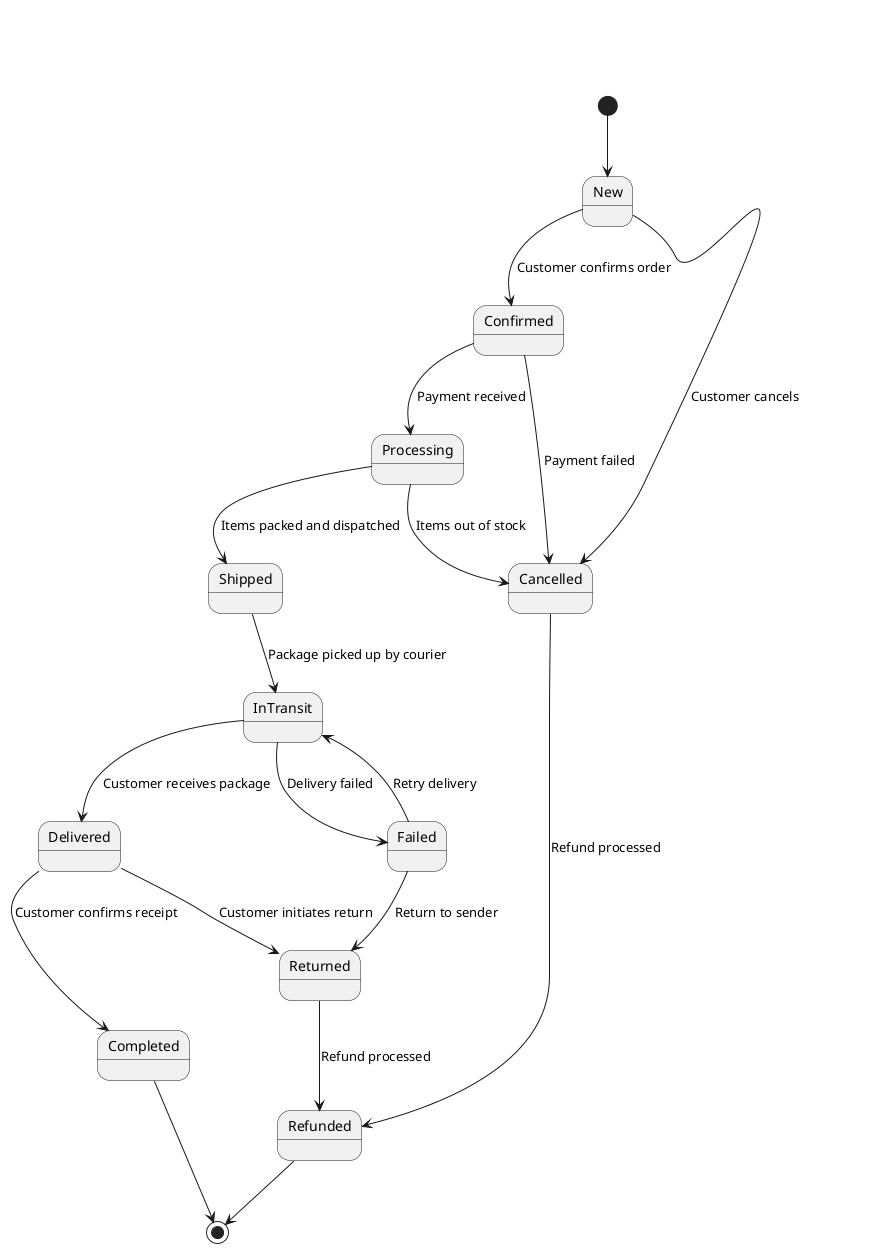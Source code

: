 @startuml Order System - State Diagram

[*] --> New

New --> Confirmed : Customer confirms order
New --> Cancelled : Customer cancels

Confirmed --> Processing : Payment received
Confirmed --> Cancelled : Payment failed

Processing --> Shipped : Items packed and dispatched
Processing --> Cancelled : Items out of stock

Shipped --> InTransit : Package picked up by courier
InTransit --> Delivered : Customer receives package
InTransit --> Failed : Delivery failed

Delivered --> Completed : Customer confirms receipt
Delivered --> Returned : Customer initiates return

Failed --> InTransit : Retry delivery
Failed --> Returned : Return to sender

Returned --> Refunded : Refund processed
Cancelled --> Refunded : Refund processed

Refunded --> [*]
Completed --> [*]

@enduml
